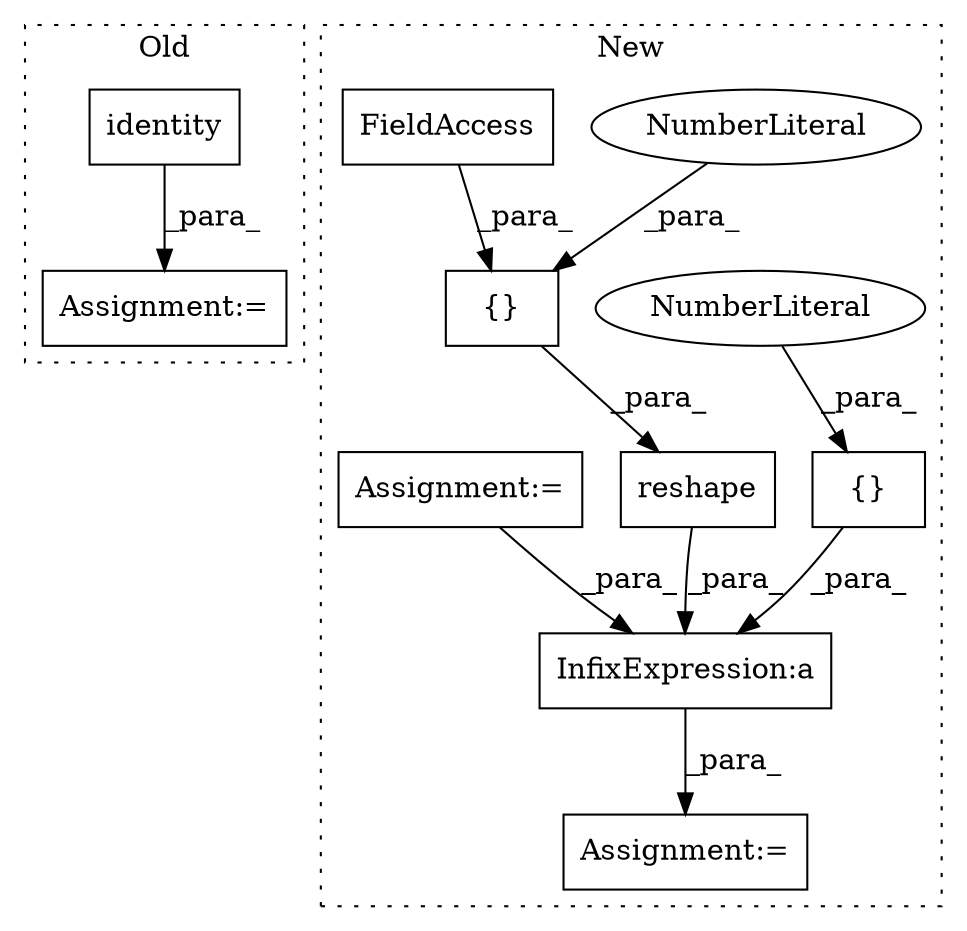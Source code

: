 digraph G {
subgraph cluster0 {
1 [label="identity" a="32" s="14262,14272" l="9,1" shape="box"];
11 [label="Assignment:=" a="7" s="14250" l="1" shape="box"];
label = "Old";
style="dotted";
}
subgraph cluster1 {
2 [label="reshape" a="32" s="14711,14749" l="8,1" shape="box"];
3 [label="InfixExpression:a" a="27" s="14750" l="3" shape="box"];
4 [label="{}" a="4" s="14791,14797" l="1,1" shape="box"];
5 [label="NumberLiteral" a="34" s="14794" l="1" shape="ellipse"];
6 [label="{}" a="4" s="14730,14748" l="1,1" shape="box"];
7 [label="NumberLiteral" a="34" s="14731" l="1" shape="ellipse"];
8 [label="FieldAccess" a="22" s="14735" l="11" shape="box"];
9 [label="Assignment:=" a="7" s="14919" l="1" shape="box"];
10 [label="Assignment:=" a="7" s="13204" l="2" shape="box"];
label = "New";
style="dotted";
}
1 -> 11 [label="_para_"];
2 -> 3 [label="_para_"];
3 -> 9 [label="_para_"];
4 -> 3 [label="_para_"];
5 -> 4 [label="_para_"];
6 -> 2 [label="_para_"];
7 -> 6 [label="_para_"];
8 -> 6 [label="_para_"];
10 -> 3 [label="_para_"];
}